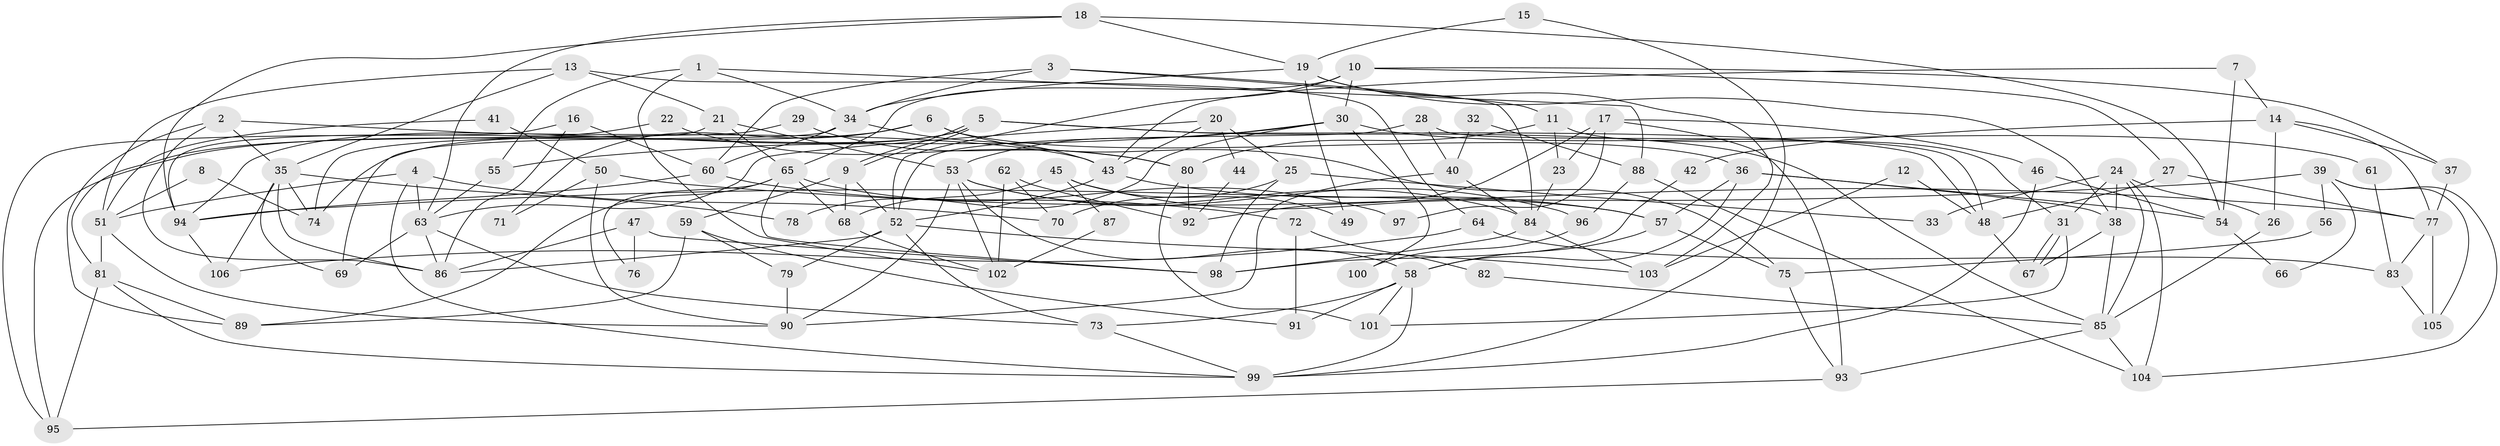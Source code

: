 // Generated by graph-tools (version 1.1) at 2025/36/03/09/25 02:36:21]
// undirected, 106 vertices, 212 edges
graph export_dot {
graph [start="1"]
  node [color=gray90,style=filled];
  1;
  2;
  3;
  4;
  5;
  6;
  7;
  8;
  9;
  10;
  11;
  12;
  13;
  14;
  15;
  16;
  17;
  18;
  19;
  20;
  21;
  22;
  23;
  24;
  25;
  26;
  27;
  28;
  29;
  30;
  31;
  32;
  33;
  34;
  35;
  36;
  37;
  38;
  39;
  40;
  41;
  42;
  43;
  44;
  45;
  46;
  47;
  48;
  49;
  50;
  51;
  52;
  53;
  54;
  55;
  56;
  57;
  58;
  59;
  60;
  61;
  62;
  63;
  64;
  65;
  66;
  67;
  68;
  69;
  70;
  71;
  72;
  73;
  74;
  75;
  76;
  77;
  78;
  79;
  80;
  81;
  82;
  83;
  84;
  85;
  86;
  87;
  88;
  89;
  90;
  91;
  92;
  93;
  94;
  95;
  96;
  97;
  98;
  99;
  100;
  101;
  102;
  103;
  104;
  105;
  106;
  1 -- 55;
  1 -- 34;
  1 -- 88;
  1 -- 102;
  2 -- 35;
  2 -- 43;
  2 -- 86;
  2 -- 89;
  3 -- 60;
  3 -- 34;
  3 -- 11;
  3 -- 84;
  4 -- 99;
  4 -- 63;
  4 -- 51;
  4 -- 70;
  5 -- 9;
  5 -- 9;
  5 -- 85;
  5 -- 48;
  5 -- 74;
  5 -- 94;
  6 -- 75;
  6 -- 36;
  6 -- 71;
  6 -- 95;
  7 -- 14;
  7 -- 43;
  7 -- 54;
  8 -- 51;
  8 -- 74;
  9 -- 68;
  9 -- 52;
  9 -- 59;
  10 -- 52;
  10 -- 65;
  10 -- 27;
  10 -- 30;
  10 -- 37;
  11 -- 80;
  11 -- 23;
  11 -- 31;
  12 -- 103;
  12 -- 48;
  13 -- 64;
  13 -- 35;
  13 -- 21;
  13 -- 51;
  14 -- 37;
  14 -- 26;
  14 -- 42;
  14 -- 77;
  15 -- 99;
  15 -- 19;
  16 -- 95;
  16 -- 86;
  16 -- 60;
  17 -- 93;
  17 -- 46;
  17 -- 23;
  17 -- 92;
  17 -- 97;
  18 -- 54;
  18 -- 94;
  18 -- 19;
  18 -- 63;
  19 -- 103;
  19 -- 34;
  19 -- 38;
  19 -- 49;
  20 -- 63;
  20 -- 43;
  20 -- 25;
  20 -- 44;
  21 -- 53;
  21 -- 65;
  21 -- 94;
  22 -- 81;
  22 -- 80;
  23 -- 84;
  24 -- 31;
  24 -- 38;
  24 -- 26;
  24 -- 33;
  24 -- 85;
  24 -- 104;
  25 -- 98;
  25 -- 33;
  25 -- 70;
  26 -- 85;
  27 -- 48;
  27 -- 77;
  28 -- 52;
  28 -- 40;
  28 -- 48;
  29 -- 74;
  29 -- 80;
  30 -- 53;
  30 -- 55;
  30 -- 61;
  30 -- 78;
  30 -- 100;
  31 -- 67;
  31 -- 67;
  31 -- 101;
  32 -- 40;
  32 -- 88;
  34 -- 60;
  34 -- 43;
  34 -- 69;
  35 -- 86;
  35 -- 69;
  35 -- 74;
  35 -- 78;
  35 -- 106;
  36 -- 38;
  36 -- 58;
  36 -- 54;
  36 -- 57;
  37 -- 77;
  38 -- 67;
  38 -- 85;
  39 -- 104;
  39 -- 94;
  39 -- 56;
  39 -- 66;
  39 -- 105;
  40 -- 90;
  40 -- 84;
  41 -- 51;
  41 -- 50;
  42 -- 98;
  43 -- 52;
  43 -- 57;
  44 -- 92;
  45 -- 68;
  45 -- 57;
  45 -- 49;
  45 -- 87;
  46 -- 99;
  46 -- 54;
  47 -- 98;
  47 -- 86;
  47 -- 76;
  48 -- 67;
  50 -- 77;
  50 -- 90;
  50 -- 71;
  51 -- 81;
  51 -- 90;
  52 -- 73;
  52 -- 79;
  52 -- 86;
  52 -- 103;
  53 -- 90;
  53 -- 84;
  53 -- 58;
  53 -- 96;
  53 -- 102;
  54 -- 66;
  55 -- 63;
  56 -- 75;
  57 -- 58;
  57 -- 75;
  58 -- 73;
  58 -- 91;
  58 -- 99;
  58 -- 101;
  59 -- 89;
  59 -- 79;
  59 -- 91;
  60 -- 94;
  60 -- 72;
  61 -- 83;
  62 -- 102;
  62 -- 70;
  62 -- 92;
  63 -- 86;
  63 -- 69;
  63 -- 73;
  64 -- 106;
  64 -- 83;
  65 -- 89;
  65 -- 68;
  65 -- 76;
  65 -- 97;
  65 -- 98;
  68 -- 102;
  72 -- 91;
  72 -- 82;
  73 -- 99;
  75 -- 93;
  77 -- 83;
  77 -- 105;
  79 -- 90;
  80 -- 101;
  80 -- 92;
  81 -- 99;
  81 -- 89;
  81 -- 95;
  82 -- 85;
  83 -- 105;
  84 -- 98;
  84 -- 103;
  85 -- 93;
  85 -- 104;
  87 -- 102;
  88 -- 104;
  88 -- 96;
  93 -- 95;
  94 -- 106;
  96 -- 100;
}
